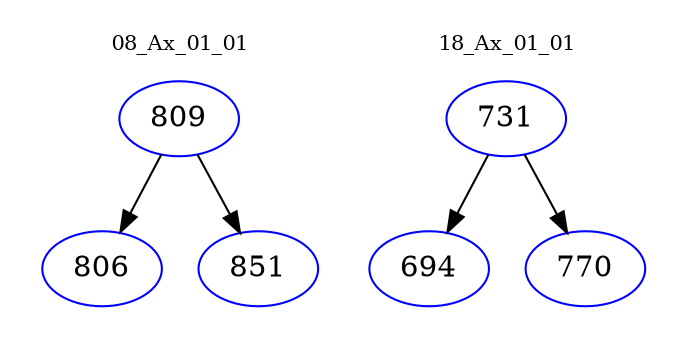 digraph{
subgraph cluster_0 {
color = white
label = "08_Ax_01_01";
fontsize=10;
T0_809 [label="809", color="blue"]
T0_809 -> T0_806 [color="black"]
T0_806 [label="806", color="blue"]
T0_809 -> T0_851 [color="black"]
T0_851 [label="851", color="blue"]
}
subgraph cluster_1 {
color = white
label = "18_Ax_01_01";
fontsize=10;
T1_731 [label="731", color="blue"]
T1_731 -> T1_694 [color="black"]
T1_694 [label="694", color="blue"]
T1_731 -> T1_770 [color="black"]
T1_770 [label="770", color="blue"]
}
}
